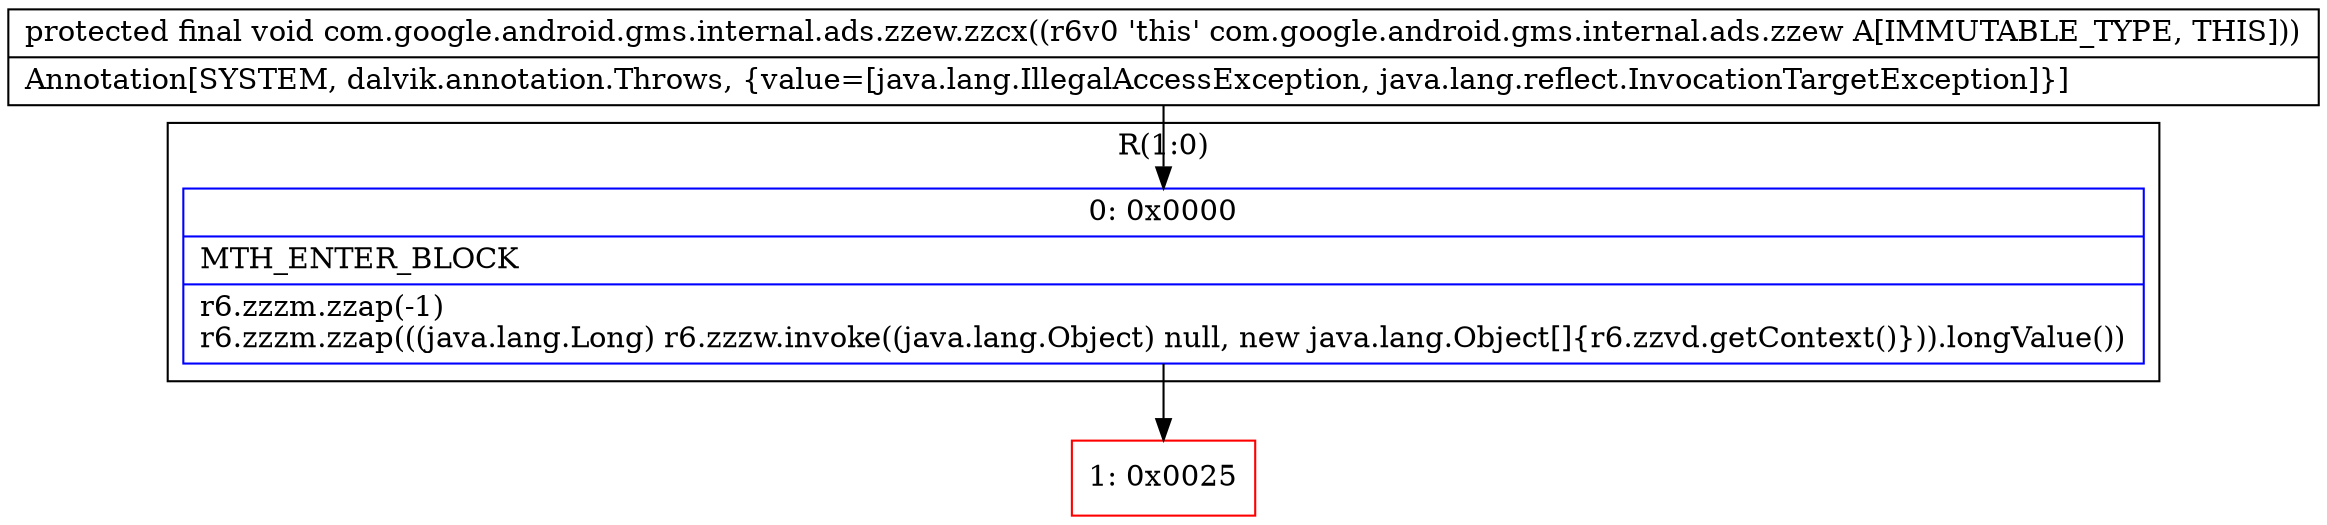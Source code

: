 digraph "CFG forcom.google.android.gms.internal.ads.zzew.zzcx()V" {
subgraph cluster_Region_957787765 {
label = "R(1:0)";
node [shape=record,color=blue];
Node_0 [shape=record,label="{0\:\ 0x0000|MTH_ENTER_BLOCK\l|r6.zzzm.zzap(\-1)\lr6.zzzm.zzap(((java.lang.Long) r6.zzzw.invoke((java.lang.Object) null, new java.lang.Object[]\{r6.zzvd.getContext()\})).longValue())\l}"];
}
Node_1 [shape=record,color=red,label="{1\:\ 0x0025}"];
MethodNode[shape=record,label="{protected final void com.google.android.gms.internal.ads.zzew.zzcx((r6v0 'this' com.google.android.gms.internal.ads.zzew A[IMMUTABLE_TYPE, THIS]))  | Annotation[SYSTEM, dalvik.annotation.Throws, \{value=[java.lang.IllegalAccessException, java.lang.reflect.InvocationTargetException]\}]\l}"];
MethodNode -> Node_0;
Node_0 -> Node_1;
}

